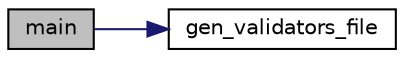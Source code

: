 digraph "main"
{
 // LATEX_PDF_SIZE
  edge [fontname="Helvetica",fontsize="10",labelfontname="Helvetica",labelfontsize="10"];
  node [fontname="Helvetica",fontsize="10",shape=record];
  rankdir="LR";
  Node1 [label="main",height=0.2,width=0.4,color="black", fillcolor="grey75", style="filled", fontcolor="black",tooltip=" "];
  Node1 -> Node2 [color="midnightblue",fontsize="10",style="solid",fontname="Helvetica"];
  Node2 [label="gen_validators_file",height=0.2,width=0.4,color="black", fillcolor="white", style="filled",URL="$_g_e_n__validators__file_8c.html#abf3fe34d9f81a5c8f8de30fe8b1c2395",tooltip="Generate a mock validators states file."];
}
